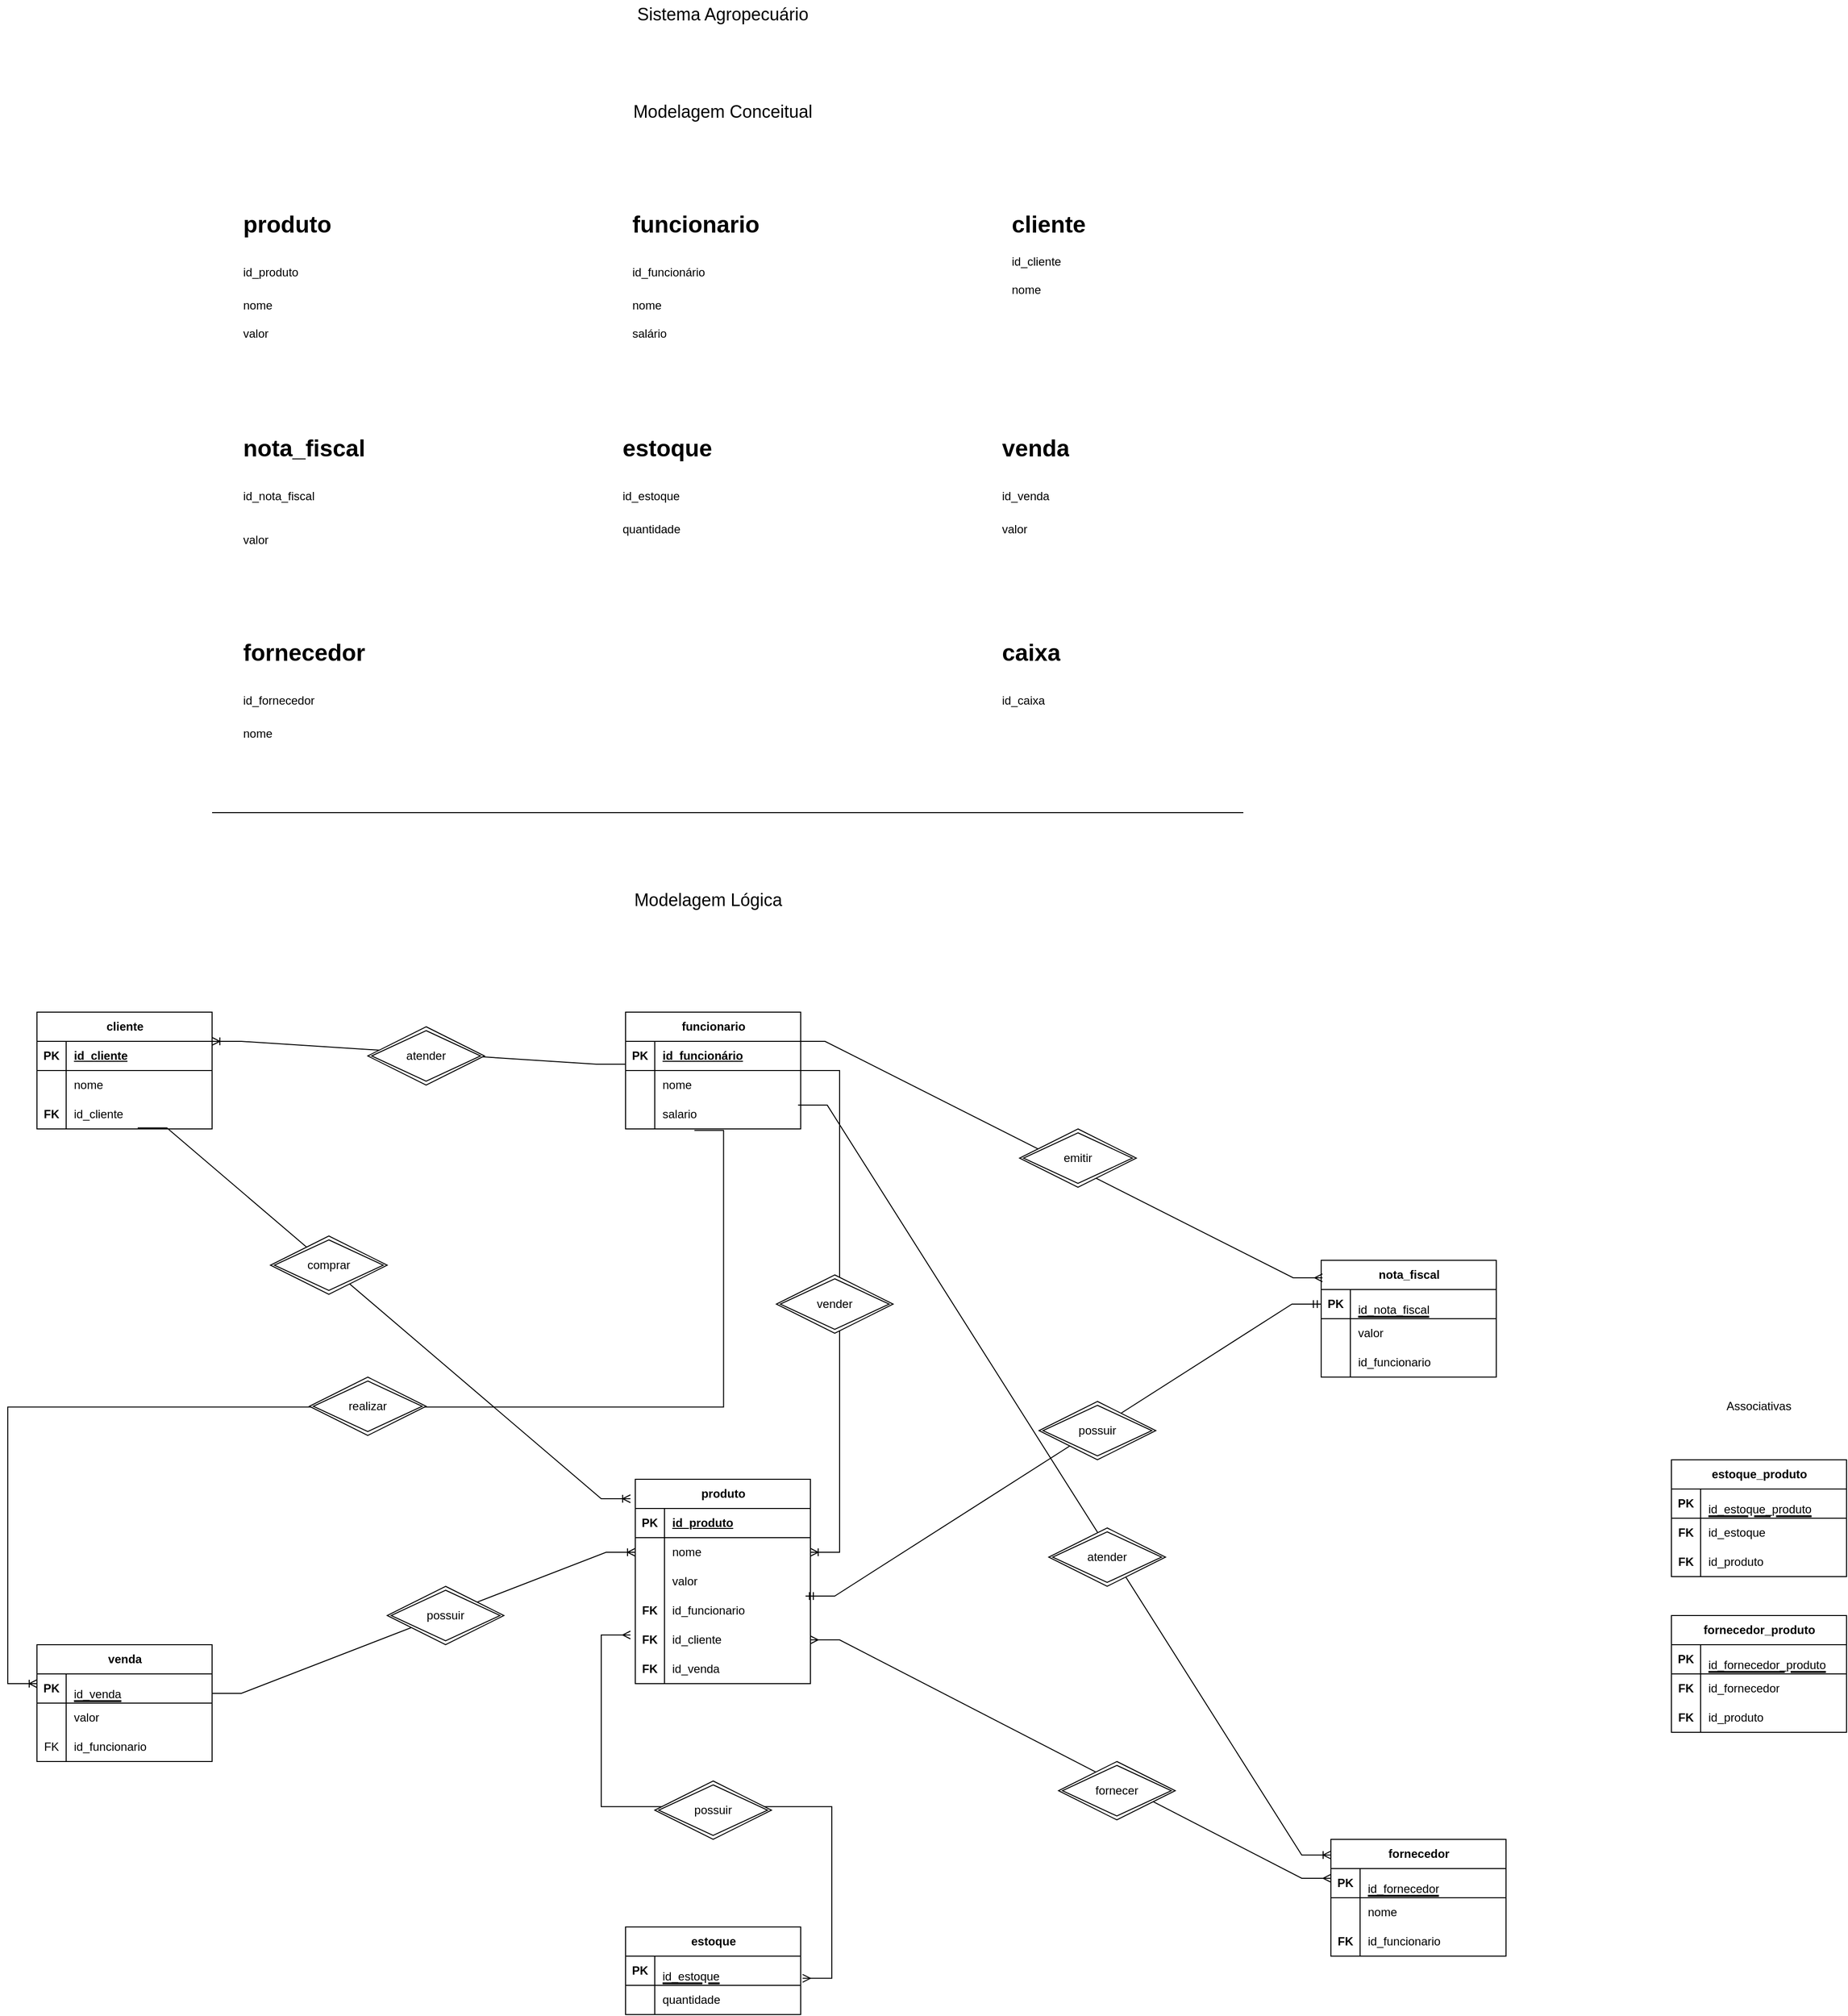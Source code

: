 <mxfile version="26.2.2">
  <diagram name="Page-1" id="e56a1550-8fbb-45ad-956c-1786394a9013">
    <mxGraphModel dx="5852" dy="3276" grid="1" gridSize="10" guides="1" tooltips="1" connect="1" arrows="1" fold="1" page="1" pageScale="1" pageWidth="1100" pageHeight="850" background="none" math="0" shadow="0">
      <root>
        <mxCell id="0" />
        <mxCell id="1" parent="0" />
        <mxCell id="ph6tNd-cZ7aC30pXvKWb-1" value="&lt;font style=&quot;font-size: 18px;&quot;&gt;Sistema Agropecuário&lt;/font&gt;" style="text;html=1;align=center;verticalAlign=middle;whiteSpace=wrap;rounded=0;" vertex="1" parent="1">
          <mxGeometry x="470" y="90" width="190" height="30" as="geometry" />
        </mxCell>
        <mxCell id="ph6tNd-cZ7aC30pXvKWb-2" value="&lt;font style=&quot;font-size: 18px;&quot;&gt;Modelagem Conceitual&lt;/font&gt;" style="text;html=1;align=center;verticalAlign=middle;whiteSpace=wrap;rounded=0;" vertex="1" parent="1">
          <mxGeometry x="470" y="190" width="190" height="30" as="geometry" />
        </mxCell>
        <mxCell id="ph6tNd-cZ7aC30pXvKWb-3" value="&lt;h1 style=&quot;margin-top: 0px;&quot;&gt;&lt;span style=&quot;background-color: transparent; color: light-dark(rgb(0, 0, 0), rgb(255, 255, 255));&quot;&gt;produto&lt;/span&gt;&lt;/h1&gt;&lt;h1 style=&quot;margin-top: 0px;&quot;&gt;&lt;span style=&quot;background-color: transparent; color: light-dark(rgb(0, 0, 0), rgb(255, 255, 255)); font-size: 12px; font-weight: normal;&quot;&gt;id_produto&amp;nbsp;&lt;/span&gt;&lt;/h1&gt;&lt;div&gt;&lt;span style=&quot;background-color: transparent; color: light-dark(rgb(0, 0, 0), rgb(255, 255, 255)); font-size: 12px; font-weight: normal;&quot;&gt;nome&lt;/span&gt;&lt;/div&gt;&lt;div&gt;&lt;br&gt;&lt;/div&gt;&lt;div&gt;valor&lt;/div&gt;&lt;div&gt;&lt;br&gt;&lt;/div&gt;" style="text;html=1;whiteSpace=wrap;overflow=hidden;rounded=0;" vertex="1" parent="1">
          <mxGeometry x="70" y="300" width="180" height="150" as="geometry" />
        </mxCell>
        <mxCell id="ph6tNd-cZ7aC30pXvKWb-4" value="&lt;h1 style=&quot;margin-top: 0px;&quot;&gt;cliente&lt;/h1&gt;&lt;div&gt;id_cliente&lt;/div&gt;&lt;div&gt;&lt;br&gt;&lt;/div&gt;&lt;div&gt;nome&lt;/div&gt;&lt;div&gt;&lt;br&gt;&lt;/div&gt;&lt;div&gt;&lt;br&gt;&lt;/div&gt;" style="text;html=1;whiteSpace=wrap;overflow=hidden;rounded=0;" vertex="1" parent="1">
          <mxGeometry x="860" y="300" width="180" height="105" as="geometry" />
        </mxCell>
        <mxCell id="ph6tNd-cZ7aC30pXvKWb-5" value="&lt;h1 style=&quot;margin-top: 0px;&quot;&gt;&lt;span style=&quot;background-color: transparent; color: light-dark(rgb(0, 0, 0), rgb(255, 255, 255));&quot;&gt;funcionario&lt;/span&gt;&lt;/h1&gt;&lt;h1 style=&quot;margin-top: 0px;&quot;&gt;&lt;span style=&quot;background-color: transparent; color: light-dark(rgb(0, 0, 0), rgb(255, 255, 255)); font-size: 12px; font-weight: normal;&quot;&gt;id_funcionário&amp;nbsp;&lt;/span&gt;&lt;/h1&gt;&lt;div&gt;&lt;span style=&quot;background-color: transparent; color: light-dark(rgb(0, 0, 0), rgb(255, 255, 255)); font-size: 12px; font-weight: normal;&quot;&gt;nome&lt;/span&gt;&lt;/div&gt;&lt;div&gt;&lt;br&gt;&lt;/div&gt;&lt;div&gt;salário&lt;/div&gt;&lt;div&gt;&lt;br&gt;&lt;/div&gt;" style="text;html=1;whiteSpace=wrap;overflow=hidden;rounded=0;" vertex="1" parent="1">
          <mxGeometry x="470" y="300" width="180" height="150" as="geometry" />
        </mxCell>
        <mxCell id="ph6tNd-cZ7aC30pXvKWb-6" value="&lt;h1 style=&quot;margin-top: 0px;&quot;&gt;&lt;span style=&quot;background-color: transparent; color: light-dark(rgb(0, 0, 0), rgb(255, 255, 255));&quot;&gt;nota_fiscal&lt;/span&gt;&lt;/h1&gt;&lt;h1 style=&quot;margin-top: 0px;&quot;&gt;&lt;span style=&quot;background-color: transparent; color: light-dark(rgb(0, 0, 0), rgb(255, 255, 255)); font-size: 12px; font-weight: normal;&quot;&gt;id_nota_fiscal&lt;/span&gt;&lt;/h1&gt;&lt;h1 style=&quot;margin-top: 0px;&quot;&gt;&lt;span style=&quot;background-color: transparent; color: light-dark(rgb(0, 0, 0), rgb(255, 255, 255)); font-size: 12px; font-weight: normal;&quot;&gt;valor&lt;/span&gt;&lt;/h1&gt;&lt;div&gt;&lt;br&gt;&lt;/div&gt;&lt;div&gt;valor&lt;/div&gt;&lt;div&gt;&lt;br&gt;&lt;/div&gt;" style="text;html=1;whiteSpace=wrap;overflow=hidden;rounded=0;" vertex="1" parent="1">
          <mxGeometry x="70" y="530" width="180" height="150" as="geometry" />
        </mxCell>
        <mxCell id="ph6tNd-cZ7aC30pXvKWb-7" value="&lt;h1 style=&quot;margin-top: 0px;&quot;&gt;&lt;span style=&quot;background-color: transparent; color: light-dark(rgb(0, 0, 0), rgb(255, 255, 255));&quot;&gt;estoque&lt;/span&gt;&lt;/h1&gt;&lt;h1 style=&quot;margin-top: 0px;&quot;&gt;&lt;span style=&quot;background-color: transparent; color: light-dark(rgb(0, 0, 0), rgb(255, 255, 255)); font-size: 12px; font-weight: normal;&quot;&gt;id_estoque&amp;nbsp;&lt;/span&gt;&lt;/h1&gt;&lt;div&gt;&lt;span style=&quot;background-color: transparent; color: light-dark(rgb(0, 0, 0), rgb(255, 255, 255)); font-size: 12px; font-weight: normal;&quot;&gt;quantidade&lt;/span&gt;&lt;/div&gt;&lt;div&gt;&lt;br&gt;&lt;/div&gt;" style="text;html=1;whiteSpace=wrap;overflow=hidden;rounded=0;" vertex="1" parent="1">
          <mxGeometry x="460" y="530" width="180" height="150" as="geometry" />
        </mxCell>
        <mxCell id="ph6tNd-cZ7aC30pXvKWb-8" value="&lt;h1 style=&quot;margin-top: 0px;&quot;&gt;&lt;span style=&quot;background-color: transparent; color: light-dark(rgb(0, 0, 0), rgb(255, 255, 255));&quot;&gt;venda&lt;/span&gt;&lt;/h1&gt;&lt;h1 style=&quot;margin-top: 0px;&quot;&gt;&lt;span style=&quot;background-color: transparent; color: light-dark(rgb(0, 0, 0), rgb(255, 255, 255)); font-size: 12px; font-weight: normal;&quot;&gt;id_venda&amp;nbsp;&lt;/span&gt;&lt;/h1&gt;&lt;div&gt;&lt;span style=&quot;background-color: transparent; color: light-dark(rgb(0, 0, 0), rgb(255, 255, 255)); font-size: 12px; font-weight: normal;&quot;&gt;valor&lt;/span&gt;&lt;/div&gt;&lt;div&gt;&lt;br&gt;&lt;/div&gt;" style="text;html=1;whiteSpace=wrap;overflow=hidden;rounded=0;" vertex="1" parent="1">
          <mxGeometry x="850" y="530" width="180" height="150" as="geometry" />
        </mxCell>
        <mxCell id="ph6tNd-cZ7aC30pXvKWb-9" value="&lt;h1 style=&quot;margin-top: 0px;&quot;&gt;&lt;span style=&quot;background-color: transparent; color: light-dark(rgb(0, 0, 0), rgb(255, 255, 255));&quot;&gt;fornecedor&lt;/span&gt;&lt;/h1&gt;&lt;h1 style=&quot;margin-top: 0px;&quot;&gt;&lt;span style=&quot;background-color: transparent; color: light-dark(rgb(0, 0, 0), rgb(255, 255, 255)); font-size: 12px; font-weight: normal;&quot;&gt;id_fornecedor&amp;nbsp;&lt;/span&gt;&lt;/h1&gt;&lt;div&gt;&lt;span style=&quot;background-color: transparent; color: light-dark(rgb(0, 0, 0), rgb(255, 255, 255)); font-size: 12px; font-weight: normal;&quot;&gt;nome&lt;/span&gt;&lt;/div&gt;&lt;div&gt;&lt;br&gt;&lt;/div&gt;" style="text;html=1;whiteSpace=wrap;overflow=hidden;rounded=0;" vertex="1" parent="1">
          <mxGeometry x="70" y="740" width="180" height="150" as="geometry" />
        </mxCell>
        <mxCell id="ph6tNd-cZ7aC30pXvKWb-10" value="&lt;h1 style=&quot;margin-top: 0px;&quot;&gt;&lt;span style=&quot;background-color: transparent; color: light-dark(rgb(0, 0, 0), rgb(255, 255, 255));&quot;&gt;caixa&lt;/span&gt;&lt;/h1&gt;&lt;h1 style=&quot;margin-top: 0px;&quot;&gt;&lt;span style=&quot;background-color: transparent; color: light-dark(rgb(0, 0, 0), rgb(255, 255, 255)); font-size: 12px; font-weight: normal;&quot;&gt;id_caixa&amp;nbsp;&lt;/span&gt;&lt;/h1&gt;&lt;div&gt;&lt;br&gt;&lt;/div&gt;" style="text;html=1;whiteSpace=wrap;overflow=hidden;rounded=0;" vertex="1" parent="1">
          <mxGeometry x="850" y="740" width="180" height="150" as="geometry" />
        </mxCell>
        <mxCell id="ph6tNd-cZ7aC30pXvKWb-11" value="&lt;font style=&quot;font-size: 18px;&quot;&gt;Modelagem Lógica&lt;/font&gt;" style="text;html=1;align=center;verticalAlign=middle;whiteSpace=wrap;rounded=0;" vertex="1" parent="1">
          <mxGeometry x="455" y="1000" width="190" height="30" as="geometry" />
        </mxCell>
        <mxCell id="ph6tNd-cZ7aC30pXvKWb-12" value="produto" style="shape=table;startSize=30;container=1;collapsible=1;childLayout=tableLayout;fixedRows=1;rowLines=0;fontStyle=1;align=center;resizeLast=1;html=1;" vertex="1" parent="1">
          <mxGeometry x="475" y="1610" width="180" height="210" as="geometry" />
        </mxCell>
        <mxCell id="ph6tNd-cZ7aC30pXvKWb-13" value="" style="shape=tableRow;horizontal=0;startSize=0;swimlaneHead=0;swimlaneBody=0;fillColor=none;collapsible=0;dropTarget=0;points=[[0,0.5],[1,0.5]];portConstraint=eastwest;top=0;left=0;right=0;bottom=1;" vertex="1" parent="ph6tNd-cZ7aC30pXvKWb-12">
          <mxGeometry y="30" width="180" height="30" as="geometry" />
        </mxCell>
        <mxCell id="ph6tNd-cZ7aC30pXvKWb-14" value="PK" style="shape=partialRectangle;connectable=0;fillColor=none;top=0;left=0;bottom=0;right=0;fontStyle=1;overflow=hidden;whiteSpace=wrap;html=1;" vertex="1" parent="ph6tNd-cZ7aC30pXvKWb-13">
          <mxGeometry width="30" height="30" as="geometry">
            <mxRectangle width="30" height="30" as="alternateBounds" />
          </mxGeometry>
        </mxCell>
        <mxCell id="ph6tNd-cZ7aC30pXvKWb-15" value="id_produto" style="shape=partialRectangle;connectable=0;fillColor=none;top=0;left=0;bottom=0;right=0;align=left;spacingLeft=6;fontStyle=5;overflow=hidden;whiteSpace=wrap;html=1;" vertex="1" parent="ph6tNd-cZ7aC30pXvKWb-13">
          <mxGeometry x="30" width="150" height="30" as="geometry">
            <mxRectangle width="150" height="30" as="alternateBounds" />
          </mxGeometry>
        </mxCell>
        <mxCell id="ph6tNd-cZ7aC30pXvKWb-16" value="" style="shape=tableRow;horizontal=0;startSize=0;swimlaneHead=0;swimlaneBody=0;fillColor=none;collapsible=0;dropTarget=0;points=[[0,0.5],[1,0.5]];portConstraint=eastwest;top=0;left=0;right=0;bottom=0;" vertex="1" parent="ph6tNd-cZ7aC30pXvKWb-12">
          <mxGeometry y="60" width="180" height="30" as="geometry" />
        </mxCell>
        <mxCell id="ph6tNd-cZ7aC30pXvKWb-17" value="" style="shape=partialRectangle;connectable=0;fillColor=none;top=0;left=0;bottom=0;right=0;editable=1;overflow=hidden;whiteSpace=wrap;html=1;" vertex="1" parent="ph6tNd-cZ7aC30pXvKWb-16">
          <mxGeometry width="30" height="30" as="geometry">
            <mxRectangle width="30" height="30" as="alternateBounds" />
          </mxGeometry>
        </mxCell>
        <mxCell id="ph6tNd-cZ7aC30pXvKWb-18" value="nome" style="shape=partialRectangle;connectable=0;fillColor=none;top=0;left=0;bottom=0;right=0;align=left;spacingLeft=6;overflow=hidden;whiteSpace=wrap;html=1;" vertex="1" parent="ph6tNd-cZ7aC30pXvKWb-16">
          <mxGeometry x="30" width="150" height="30" as="geometry">
            <mxRectangle width="150" height="30" as="alternateBounds" />
          </mxGeometry>
        </mxCell>
        <mxCell id="ph6tNd-cZ7aC30pXvKWb-19" value="" style="shape=tableRow;horizontal=0;startSize=0;swimlaneHead=0;swimlaneBody=0;fillColor=none;collapsible=0;dropTarget=0;points=[[0,0.5],[1,0.5]];portConstraint=eastwest;top=0;left=0;right=0;bottom=0;" vertex="1" parent="ph6tNd-cZ7aC30pXvKWb-12">
          <mxGeometry y="90" width="180" height="30" as="geometry" />
        </mxCell>
        <mxCell id="ph6tNd-cZ7aC30pXvKWb-20" value="" style="shape=partialRectangle;connectable=0;fillColor=none;top=0;left=0;bottom=0;right=0;editable=1;overflow=hidden;whiteSpace=wrap;html=1;" vertex="1" parent="ph6tNd-cZ7aC30pXvKWb-19">
          <mxGeometry width="30" height="30" as="geometry">
            <mxRectangle width="30" height="30" as="alternateBounds" />
          </mxGeometry>
        </mxCell>
        <mxCell id="ph6tNd-cZ7aC30pXvKWb-21" value="valor" style="shape=partialRectangle;connectable=0;fillColor=none;top=0;left=0;bottom=0;right=0;align=left;spacingLeft=6;overflow=hidden;whiteSpace=wrap;html=1;" vertex="1" parent="ph6tNd-cZ7aC30pXvKWb-19">
          <mxGeometry x="30" width="150" height="30" as="geometry">
            <mxRectangle width="150" height="30" as="alternateBounds" />
          </mxGeometry>
        </mxCell>
        <mxCell id="ph6tNd-cZ7aC30pXvKWb-47" value="" style="shape=tableRow;horizontal=0;startSize=0;swimlaneHead=0;swimlaneBody=0;fillColor=none;collapsible=0;dropTarget=0;points=[[0,0.5],[1,0.5]];portConstraint=eastwest;top=0;left=0;right=0;bottom=0;" vertex="1" parent="ph6tNd-cZ7aC30pXvKWb-12">
          <mxGeometry y="120" width="180" height="30" as="geometry" />
        </mxCell>
        <mxCell id="ph6tNd-cZ7aC30pXvKWb-48" value="&lt;span style=&quot;font-weight: 700;&quot;&gt;FK&lt;/span&gt;" style="shape=partialRectangle;connectable=0;fillColor=none;top=0;left=0;bottom=0;right=0;editable=1;overflow=hidden;whiteSpace=wrap;html=1;" vertex="1" parent="ph6tNd-cZ7aC30pXvKWb-47">
          <mxGeometry width="30" height="30" as="geometry">
            <mxRectangle width="30" height="30" as="alternateBounds" />
          </mxGeometry>
        </mxCell>
        <mxCell id="ph6tNd-cZ7aC30pXvKWb-49" value="id_funcionario" style="shape=partialRectangle;connectable=0;fillColor=none;top=0;left=0;bottom=0;right=0;align=left;spacingLeft=6;overflow=hidden;whiteSpace=wrap;html=1;" vertex="1" parent="ph6tNd-cZ7aC30pXvKWb-47">
          <mxGeometry x="30" width="150" height="30" as="geometry">
            <mxRectangle width="150" height="30" as="alternateBounds" />
          </mxGeometry>
        </mxCell>
        <mxCell id="ph6tNd-cZ7aC30pXvKWb-80" value="" style="shape=tableRow;horizontal=0;startSize=0;swimlaneHead=0;swimlaneBody=0;fillColor=none;collapsible=0;dropTarget=0;points=[[0,0.5],[1,0.5]];portConstraint=eastwest;top=0;left=0;right=0;bottom=0;" vertex="1" parent="ph6tNd-cZ7aC30pXvKWb-12">
          <mxGeometry y="150" width="180" height="30" as="geometry" />
        </mxCell>
        <mxCell id="ph6tNd-cZ7aC30pXvKWb-81" value="&lt;span style=&quot;font-weight: 700;&quot;&gt;FK&lt;/span&gt;" style="shape=partialRectangle;connectable=0;fillColor=none;top=0;left=0;bottom=0;right=0;editable=1;overflow=hidden;whiteSpace=wrap;html=1;" vertex="1" parent="ph6tNd-cZ7aC30pXvKWb-80">
          <mxGeometry width="30" height="30" as="geometry">
            <mxRectangle width="30" height="30" as="alternateBounds" />
          </mxGeometry>
        </mxCell>
        <mxCell id="ph6tNd-cZ7aC30pXvKWb-82" value="id_cliente" style="shape=partialRectangle;connectable=0;fillColor=none;top=0;left=0;bottom=0;right=0;align=left;spacingLeft=6;overflow=hidden;whiteSpace=wrap;html=1;" vertex="1" parent="ph6tNd-cZ7aC30pXvKWb-80">
          <mxGeometry x="30" width="150" height="30" as="geometry">
            <mxRectangle width="150" height="30" as="alternateBounds" />
          </mxGeometry>
        </mxCell>
        <mxCell id="ph6tNd-cZ7aC30pXvKWb-152" value="" style="shape=tableRow;horizontal=0;startSize=0;swimlaneHead=0;swimlaneBody=0;fillColor=none;collapsible=0;dropTarget=0;points=[[0,0.5],[1,0.5]];portConstraint=eastwest;top=0;left=0;right=0;bottom=0;" vertex="1" parent="ph6tNd-cZ7aC30pXvKWb-12">
          <mxGeometry y="180" width="180" height="30" as="geometry" />
        </mxCell>
        <mxCell id="ph6tNd-cZ7aC30pXvKWb-153" value="&lt;span style=&quot;font-weight: 700;&quot;&gt;FK&lt;/span&gt;" style="shape=partialRectangle;connectable=0;fillColor=none;top=0;left=0;bottom=0;right=0;editable=1;overflow=hidden;whiteSpace=wrap;html=1;" vertex="1" parent="ph6tNd-cZ7aC30pXvKWb-152">
          <mxGeometry width="30" height="30" as="geometry">
            <mxRectangle width="30" height="30" as="alternateBounds" />
          </mxGeometry>
        </mxCell>
        <mxCell id="ph6tNd-cZ7aC30pXvKWb-154" value="id_venda" style="shape=partialRectangle;connectable=0;fillColor=none;top=0;left=0;bottom=0;right=0;align=left;spacingLeft=6;overflow=hidden;whiteSpace=wrap;html=1;" vertex="1" parent="ph6tNd-cZ7aC30pXvKWb-152">
          <mxGeometry x="30" width="150" height="30" as="geometry">
            <mxRectangle width="150" height="30" as="alternateBounds" />
          </mxGeometry>
        </mxCell>
        <mxCell id="ph6tNd-cZ7aC30pXvKWb-25" value="funcionario" style="shape=table;startSize=30;container=1;collapsible=1;childLayout=tableLayout;fixedRows=1;rowLines=0;fontStyle=1;align=center;resizeLast=1;html=1;" vertex="1" parent="1">
          <mxGeometry x="465" y="1130" width="180" height="120" as="geometry" />
        </mxCell>
        <mxCell id="ph6tNd-cZ7aC30pXvKWb-26" value="" style="shape=tableRow;horizontal=0;startSize=0;swimlaneHead=0;swimlaneBody=0;fillColor=none;collapsible=0;dropTarget=0;points=[[0,0.5],[1,0.5]];portConstraint=eastwest;top=0;left=0;right=0;bottom=1;" vertex="1" parent="ph6tNd-cZ7aC30pXvKWb-25">
          <mxGeometry y="30" width="180" height="30" as="geometry" />
        </mxCell>
        <mxCell id="ph6tNd-cZ7aC30pXvKWb-27" value="PK" style="shape=partialRectangle;connectable=0;fillColor=none;top=0;left=0;bottom=0;right=0;fontStyle=1;overflow=hidden;whiteSpace=wrap;html=1;" vertex="1" parent="ph6tNd-cZ7aC30pXvKWb-26">
          <mxGeometry width="30" height="30" as="geometry">
            <mxRectangle width="30" height="30" as="alternateBounds" />
          </mxGeometry>
        </mxCell>
        <mxCell id="ph6tNd-cZ7aC30pXvKWb-28" value="id_funcionário" style="shape=partialRectangle;connectable=0;fillColor=none;top=0;left=0;bottom=0;right=0;align=left;spacingLeft=6;fontStyle=5;overflow=hidden;whiteSpace=wrap;html=1;" vertex="1" parent="ph6tNd-cZ7aC30pXvKWb-26">
          <mxGeometry x="30" width="150" height="30" as="geometry">
            <mxRectangle width="150" height="30" as="alternateBounds" />
          </mxGeometry>
        </mxCell>
        <mxCell id="ph6tNd-cZ7aC30pXvKWb-29" value="" style="shape=tableRow;horizontal=0;startSize=0;swimlaneHead=0;swimlaneBody=0;fillColor=none;collapsible=0;dropTarget=0;points=[[0,0.5],[1,0.5]];portConstraint=eastwest;top=0;left=0;right=0;bottom=0;" vertex="1" parent="ph6tNd-cZ7aC30pXvKWb-25">
          <mxGeometry y="60" width="180" height="30" as="geometry" />
        </mxCell>
        <mxCell id="ph6tNd-cZ7aC30pXvKWb-30" value="" style="shape=partialRectangle;connectable=0;fillColor=none;top=0;left=0;bottom=0;right=0;editable=1;overflow=hidden;whiteSpace=wrap;html=1;" vertex="1" parent="ph6tNd-cZ7aC30pXvKWb-29">
          <mxGeometry width="30" height="30" as="geometry">
            <mxRectangle width="30" height="30" as="alternateBounds" />
          </mxGeometry>
        </mxCell>
        <mxCell id="ph6tNd-cZ7aC30pXvKWb-31" value="nome" style="shape=partialRectangle;connectable=0;fillColor=none;top=0;left=0;bottom=0;right=0;align=left;spacingLeft=6;overflow=hidden;whiteSpace=wrap;html=1;" vertex="1" parent="ph6tNd-cZ7aC30pXvKWb-29">
          <mxGeometry x="30" width="150" height="30" as="geometry">
            <mxRectangle width="150" height="30" as="alternateBounds" />
          </mxGeometry>
        </mxCell>
        <mxCell id="ph6tNd-cZ7aC30pXvKWb-32" value="" style="shape=tableRow;horizontal=0;startSize=0;swimlaneHead=0;swimlaneBody=0;fillColor=none;collapsible=0;dropTarget=0;points=[[0,0.5],[1,0.5]];portConstraint=eastwest;top=0;left=0;right=0;bottom=0;" vertex="1" parent="ph6tNd-cZ7aC30pXvKWb-25">
          <mxGeometry y="90" width="180" height="30" as="geometry" />
        </mxCell>
        <mxCell id="ph6tNd-cZ7aC30pXvKWb-33" value="" style="shape=partialRectangle;connectable=0;fillColor=none;top=0;left=0;bottom=0;right=0;editable=1;overflow=hidden;whiteSpace=wrap;html=1;" vertex="1" parent="ph6tNd-cZ7aC30pXvKWb-32">
          <mxGeometry width="30" height="30" as="geometry">
            <mxRectangle width="30" height="30" as="alternateBounds" />
          </mxGeometry>
        </mxCell>
        <mxCell id="ph6tNd-cZ7aC30pXvKWb-34" value="salario" style="shape=partialRectangle;connectable=0;fillColor=none;top=0;left=0;bottom=0;right=0;align=left;spacingLeft=6;overflow=hidden;whiteSpace=wrap;html=1;" vertex="1" parent="ph6tNd-cZ7aC30pXvKWb-32">
          <mxGeometry x="30" width="150" height="30" as="geometry">
            <mxRectangle width="150" height="30" as="alternateBounds" />
          </mxGeometry>
        </mxCell>
        <mxCell id="ph6tNd-cZ7aC30pXvKWb-35" value="" style="line;strokeWidth=1;rotatable=0;dashed=0;labelPosition=right;align=left;verticalAlign=middle;spacingTop=0;spacingLeft=6;points=[];portConstraint=eastwest;" vertex="1" parent="1">
          <mxGeometry x="40" y="920" width="1060" height="10" as="geometry" />
        </mxCell>
        <mxCell id="ph6tNd-cZ7aC30pXvKWb-41" value="" style="edgeStyle=entityRelationEdgeStyle;fontSize=12;html=1;endArrow=ERoneToMany;rounded=0;" edge="1" parent="1" target="ph6tNd-cZ7aC30pXvKWb-16">
          <mxGeometry width="100" height="100" relative="1" as="geometry">
            <mxPoint x="640" y="1190" as="sourcePoint" />
            <mxPoint x="740" y="1090" as="targetPoint" />
          </mxGeometry>
        </mxCell>
        <mxCell id="ph6tNd-cZ7aC30pXvKWb-50" value="vender" style="shape=rhombus;double=1;perimeter=rhombusPerimeter;whiteSpace=wrap;html=1;align=center;" vertex="1" parent="1">
          <mxGeometry x="620" y="1400" width="120" height="60" as="geometry" />
        </mxCell>
        <mxCell id="ph6tNd-cZ7aC30pXvKWb-52" value="cliente" style="shape=table;startSize=30;container=1;collapsible=1;childLayout=tableLayout;fixedRows=1;rowLines=0;fontStyle=1;align=center;resizeLast=1;html=1;" vertex="1" parent="1">
          <mxGeometry x="-140" y="1130" width="180" height="120" as="geometry" />
        </mxCell>
        <mxCell id="ph6tNd-cZ7aC30pXvKWb-53" value="" style="shape=tableRow;horizontal=0;startSize=0;swimlaneHead=0;swimlaneBody=0;fillColor=none;collapsible=0;dropTarget=0;points=[[0,0.5],[1,0.5]];portConstraint=eastwest;top=0;left=0;right=0;bottom=1;" vertex="1" parent="ph6tNd-cZ7aC30pXvKWb-52">
          <mxGeometry y="30" width="180" height="30" as="geometry" />
        </mxCell>
        <mxCell id="ph6tNd-cZ7aC30pXvKWb-54" value="PK" style="shape=partialRectangle;connectable=0;fillColor=none;top=0;left=0;bottom=0;right=0;fontStyle=1;overflow=hidden;whiteSpace=wrap;html=1;" vertex="1" parent="ph6tNd-cZ7aC30pXvKWb-53">
          <mxGeometry width="30" height="30" as="geometry">
            <mxRectangle width="30" height="30" as="alternateBounds" />
          </mxGeometry>
        </mxCell>
        <mxCell id="ph6tNd-cZ7aC30pXvKWb-55" value="id_cliente" style="shape=partialRectangle;connectable=0;fillColor=none;top=0;left=0;bottom=0;right=0;align=left;spacingLeft=6;fontStyle=5;overflow=hidden;whiteSpace=wrap;html=1;" vertex="1" parent="ph6tNd-cZ7aC30pXvKWb-53">
          <mxGeometry x="30" width="150" height="30" as="geometry">
            <mxRectangle width="150" height="30" as="alternateBounds" />
          </mxGeometry>
        </mxCell>
        <mxCell id="ph6tNd-cZ7aC30pXvKWb-56" value="" style="shape=tableRow;horizontal=0;startSize=0;swimlaneHead=0;swimlaneBody=0;fillColor=none;collapsible=0;dropTarget=0;points=[[0,0.5],[1,0.5]];portConstraint=eastwest;top=0;left=0;right=0;bottom=0;" vertex="1" parent="ph6tNd-cZ7aC30pXvKWb-52">
          <mxGeometry y="60" width="180" height="30" as="geometry" />
        </mxCell>
        <mxCell id="ph6tNd-cZ7aC30pXvKWb-57" value="" style="shape=partialRectangle;connectable=0;fillColor=none;top=0;left=0;bottom=0;right=0;editable=1;overflow=hidden;whiteSpace=wrap;html=1;" vertex="1" parent="ph6tNd-cZ7aC30pXvKWb-56">
          <mxGeometry width="30" height="30" as="geometry">
            <mxRectangle width="30" height="30" as="alternateBounds" />
          </mxGeometry>
        </mxCell>
        <mxCell id="ph6tNd-cZ7aC30pXvKWb-58" value="nome" style="shape=partialRectangle;connectable=0;fillColor=none;top=0;left=0;bottom=0;right=0;align=left;spacingLeft=6;overflow=hidden;whiteSpace=wrap;html=1;" vertex="1" parent="ph6tNd-cZ7aC30pXvKWb-56">
          <mxGeometry x="30" width="150" height="30" as="geometry">
            <mxRectangle width="150" height="30" as="alternateBounds" />
          </mxGeometry>
        </mxCell>
        <mxCell id="ph6tNd-cZ7aC30pXvKWb-205" value="" style="shape=tableRow;horizontal=0;startSize=0;swimlaneHead=0;swimlaneBody=0;fillColor=none;collapsible=0;dropTarget=0;points=[[0,0.5],[1,0.5]];portConstraint=eastwest;top=0;left=0;right=0;bottom=0;" vertex="1" parent="ph6tNd-cZ7aC30pXvKWb-52">
          <mxGeometry y="90" width="180" height="30" as="geometry" />
        </mxCell>
        <mxCell id="ph6tNd-cZ7aC30pXvKWb-206" value="&lt;b&gt;FK&lt;/b&gt;" style="shape=partialRectangle;connectable=0;fillColor=none;top=0;left=0;bottom=0;right=0;editable=1;overflow=hidden;whiteSpace=wrap;html=1;" vertex="1" parent="ph6tNd-cZ7aC30pXvKWb-205">
          <mxGeometry width="30" height="30" as="geometry">
            <mxRectangle width="30" height="30" as="alternateBounds" />
          </mxGeometry>
        </mxCell>
        <mxCell id="ph6tNd-cZ7aC30pXvKWb-207" value="id_cliente" style="shape=partialRectangle;connectable=0;fillColor=none;top=0;left=0;bottom=0;right=0;align=left;spacingLeft=6;overflow=hidden;whiteSpace=wrap;html=1;" vertex="1" parent="ph6tNd-cZ7aC30pXvKWb-205">
          <mxGeometry x="30" width="150" height="30" as="geometry">
            <mxRectangle width="150" height="30" as="alternateBounds" />
          </mxGeometry>
        </mxCell>
        <mxCell id="ph6tNd-cZ7aC30pXvKWb-62" value="" style="edgeStyle=entityRelationEdgeStyle;fontSize=12;html=1;endArrow=ERoneToMany;rounded=0;exitX=0.575;exitY=0.962;exitDx=0;exitDy=0;exitPerimeter=0;" edge="1" parent="1" source="ph6tNd-cZ7aC30pXvKWb-205">
          <mxGeometry width="100" height="100" relative="1" as="geometry">
            <mxPoint x="140" y="1425" as="sourcePoint" />
            <mxPoint x="470" y="1630" as="targetPoint" />
          </mxGeometry>
        </mxCell>
        <mxCell id="ph6tNd-cZ7aC30pXvKWb-63" value="comprar" style="shape=rhombus;double=1;perimeter=rhombusPerimeter;whiteSpace=wrap;html=1;align=center;rotation=0;" vertex="1" parent="1">
          <mxGeometry x="100" y="1360" width="120" height="60" as="geometry" />
        </mxCell>
        <mxCell id="ph6tNd-cZ7aC30pXvKWb-87" value="nota_fiscal" style="shape=table;startSize=30;container=1;collapsible=1;childLayout=tableLayout;fixedRows=1;rowLines=0;fontStyle=1;align=center;resizeLast=1;html=1;" vertex="1" parent="1">
          <mxGeometry x="1180" y="1385" width="180" height="120" as="geometry" />
        </mxCell>
        <mxCell id="ph6tNd-cZ7aC30pXvKWb-88" value="" style="shape=tableRow;horizontal=0;startSize=0;swimlaneHead=0;swimlaneBody=0;fillColor=none;collapsible=0;dropTarget=0;points=[[0,0.5],[1,0.5]];portConstraint=eastwest;top=0;left=0;right=0;bottom=1;" vertex="1" parent="ph6tNd-cZ7aC30pXvKWb-87">
          <mxGeometry y="30" width="180" height="30" as="geometry" />
        </mxCell>
        <mxCell id="ph6tNd-cZ7aC30pXvKWb-89" value="PK" style="shape=partialRectangle;connectable=0;fillColor=none;top=0;left=0;bottom=0;right=0;fontStyle=1;overflow=hidden;whiteSpace=wrap;html=1;" vertex="1" parent="ph6tNd-cZ7aC30pXvKWb-88">
          <mxGeometry width="30" height="30" as="geometry">
            <mxRectangle width="30" height="30" as="alternateBounds" />
          </mxGeometry>
        </mxCell>
        <mxCell id="ph6tNd-cZ7aC30pXvKWb-90" value="&lt;h1 style=&quot;margin-top: 0px;&quot;&gt;&lt;span style=&quot;background-color: transparent; color: light-dark(rgb(0, 0, 0), rgb(255, 255, 255)); font-size: 12px; font-weight: normal;&quot;&gt;id_nota_fiscal&lt;/span&gt;&lt;/h1&gt;" style="shape=partialRectangle;connectable=0;fillColor=none;top=0;left=0;bottom=0;right=0;align=left;spacingLeft=6;fontStyle=5;overflow=hidden;whiteSpace=wrap;html=1;" vertex="1" parent="ph6tNd-cZ7aC30pXvKWb-88">
          <mxGeometry x="30" width="150" height="30" as="geometry">
            <mxRectangle width="150" height="30" as="alternateBounds" />
          </mxGeometry>
        </mxCell>
        <mxCell id="ph6tNd-cZ7aC30pXvKWb-91" value="" style="shape=tableRow;horizontal=0;startSize=0;swimlaneHead=0;swimlaneBody=0;fillColor=none;collapsible=0;dropTarget=0;points=[[0,0.5],[1,0.5]];portConstraint=eastwest;top=0;left=0;right=0;bottom=0;" vertex="1" parent="ph6tNd-cZ7aC30pXvKWb-87">
          <mxGeometry y="60" width="180" height="30" as="geometry" />
        </mxCell>
        <mxCell id="ph6tNd-cZ7aC30pXvKWb-92" value="" style="shape=partialRectangle;connectable=0;fillColor=none;top=0;left=0;bottom=0;right=0;editable=1;overflow=hidden;whiteSpace=wrap;html=1;" vertex="1" parent="ph6tNd-cZ7aC30pXvKWb-91">
          <mxGeometry width="30" height="30" as="geometry">
            <mxRectangle width="30" height="30" as="alternateBounds" />
          </mxGeometry>
        </mxCell>
        <mxCell id="ph6tNd-cZ7aC30pXvKWb-93" value="valor" style="shape=partialRectangle;connectable=0;fillColor=none;top=0;left=0;bottom=0;right=0;align=left;spacingLeft=6;overflow=hidden;whiteSpace=wrap;html=1;" vertex="1" parent="ph6tNd-cZ7aC30pXvKWb-91">
          <mxGeometry x="30" width="150" height="30" as="geometry">
            <mxRectangle width="150" height="30" as="alternateBounds" />
          </mxGeometry>
        </mxCell>
        <mxCell id="ph6tNd-cZ7aC30pXvKWb-125" value="" style="shape=tableRow;horizontal=0;startSize=0;swimlaneHead=0;swimlaneBody=0;fillColor=none;collapsible=0;dropTarget=0;points=[[0,0.5],[1,0.5]];portConstraint=eastwest;top=0;left=0;right=0;bottom=0;" vertex="1" parent="ph6tNd-cZ7aC30pXvKWb-87">
          <mxGeometry y="90" width="180" height="30" as="geometry" />
        </mxCell>
        <mxCell id="ph6tNd-cZ7aC30pXvKWb-126" value="" style="shape=partialRectangle;connectable=0;fillColor=none;top=0;left=0;bottom=0;right=0;editable=1;overflow=hidden;whiteSpace=wrap;html=1;" vertex="1" parent="ph6tNd-cZ7aC30pXvKWb-125">
          <mxGeometry width="30" height="30" as="geometry">
            <mxRectangle width="30" height="30" as="alternateBounds" />
          </mxGeometry>
        </mxCell>
        <mxCell id="ph6tNd-cZ7aC30pXvKWb-127" value="id_funcionario" style="shape=partialRectangle;connectable=0;fillColor=none;top=0;left=0;bottom=0;right=0;align=left;spacingLeft=6;overflow=hidden;whiteSpace=wrap;html=1;" vertex="1" parent="ph6tNd-cZ7aC30pXvKWb-125">
          <mxGeometry x="30" width="150" height="30" as="geometry">
            <mxRectangle width="150" height="30" as="alternateBounds" />
          </mxGeometry>
        </mxCell>
        <mxCell id="ph6tNd-cZ7aC30pXvKWb-98" value="" style="edgeStyle=entityRelationEdgeStyle;fontSize=12;html=1;endArrow=ERmandOne;startArrow=ERmandOne;rounded=0;entryX=0;entryY=0.5;entryDx=0;entryDy=0;" edge="1" parent="1" target="ph6tNd-cZ7aC30pXvKWb-88">
          <mxGeometry width="100" height="100" relative="1" as="geometry">
            <mxPoint x="650" y="1730" as="sourcePoint" />
            <mxPoint x="750" y="1630" as="targetPoint" />
          </mxGeometry>
        </mxCell>
        <mxCell id="ph6tNd-cZ7aC30pXvKWb-99" value="possuir" style="shape=rhombus;double=1;perimeter=rhombusPerimeter;whiteSpace=wrap;html=1;align=center;" vertex="1" parent="1">
          <mxGeometry x="890" y="1530" width="120" height="60" as="geometry" />
        </mxCell>
        <mxCell id="ph6tNd-cZ7aC30pXvKWb-100" value="" style="edgeStyle=entityRelationEdgeStyle;fontSize=12;html=1;endArrow=ERmany;rounded=0;entryX=0.007;entryY=0.15;entryDx=0;entryDy=0;entryPerimeter=0;" edge="1" parent="1" target="ph6tNd-cZ7aC30pXvKWb-87">
          <mxGeometry width="100" height="100" relative="1" as="geometry">
            <mxPoint x="640" y="1160" as="sourcePoint" />
            <mxPoint x="1300" y="1170" as="targetPoint" />
          </mxGeometry>
        </mxCell>
        <mxCell id="ph6tNd-cZ7aC30pXvKWb-109" value="emitir" style="shape=rhombus;double=1;perimeter=rhombusPerimeter;whiteSpace=wrap;html=1;align=center;" vertex="1" parent="1">
          <mxGeometry x="870" y="1250" width="120" height="60" as="geometry" />
        </mxCell>
        <mxCell id="ph6tNd-cZ7aC30pXvKWb-111" value="estoque" style="shape=table;startSize=30;container=1;collapsible=1;childLayout=tableLayout;fixedRows=1;rowLines=0;fontStyle=1;align=center;resizeLast=1;html=1;" vertex="1" parent="1">
          <mxGeometry x="465" y="2070" width="180" height="90" as="geometry" />
        </mxCell>
        <mxCell id="ph6tNd-cZ7aC30pXvKWb-112" value="" style="shape=tableRow;horizontal=0;startSize=0;swimlaneHead=0;swimlaneBody=0;fillColor=none;collapsible=0;dropTarget=0;points=[[0,0.5],[1,0.5]];portConstraint=eastwest;top=0;left=0;right=0;bottom=1;" vertex="1" parent="ph6tNd-cZ7aC30pXvKWb-111">
          <mxGeometry y="30" width="180" height="30" as="geometry" />
        </mxCell>
        <mxCell id="ph6tNd-cZ7aC30pXvKWb-113" value="PK" style="shape=partialRectangle;connectable=0;fillColor=none;top=0;left=0;bottom=0;right=0;fontStyle=1;overflow=hidden;whiteSpace=wrap;html=1;" vertex="1" parent="ph6tNd-cZ7aC30pXvKWb-112">
          <mxGeometry width="30" height="30" as="geometry">
            <mxRectangle width="30" height="30" as="alternateBounds" />
          </mxGeometry>
        </mxCell>
        <mxCell id="ph6tNd-cZ7aC30pXvKWb-114" value="&lt;h1 style=&quot;margin-top: 0px;&quot;&gt;&lt;span style=&quot;background-color: transparent; color: light-dark(rgb(0, 0, 0), rgb(255, 255, 255)); font-size: 12px; font-weight: normal;&quot;&gt;id_estoque&lt;/span&gt;&lt;/h1&gt;" style="shape=partialRectangle;connectable=0;fillColor=none;top=0;left=0;bottom=0;right=0;align=left;spacingLeft=6;fontStyle=5;overflow=hidden;whiteSpace=wrap;html=1;" vertex="1" parent="ph6tNd-cZ7aC30pXvKWb-112">
          <mxGeometry x="30" width="150" height="30" as="geometry">
            <mxRectangle width="150" height="30" as="alternateBounds" />
          </mxGeometry>
        </mxCell>
        <mxCell id="ph6tNd-cZ7aC30pXvKWb-115" value="" style="shape=tableRow;horizontal=0;startSize=0;swimlaneHead=0;swimlaneBody=0;fillColor=none;collapsible=0;dropTarget=0;points=[[0,0.5],[1,0.5]];portConstraint=eastwest;top=0;left=0;right=0;bottom=0;" vertex="1" parent="ph6tNd-cZ7aC30pXvKWb-111">
          <mxGeometry y="60" width="180" height="30" as="geometry" />
        </mxCell>
        <mxCell id="ph6tNd-cZ7aC30pXvKWb-116" value="" style="shape=partialRectangle;connectable=0;fillColor=none;top=0;left=0;bottom=0;right=0;editable=1;overflow=hidden;whiteSpace=wrap;html=1;" vertex="1" parent="ph6tNd-cZ7aC30pXvKWb-115">
          <mxGeometry width="30" height="30" as="geometry">
            <mxRectangle width="30" height="30" as="alternateBounds" />
          </mxGeometry>
        </mxCell>
        <mxCell id="ph6tNd-cZ7aC30pXvKWb-117" value="quantidade" style="shape=partialRectangle;connectable=0;fillColor=none;top=0;left=0;bottom=0;right=0;align=left;spacingLeft=6;overflow=hidden;whiteSpace=wrap;html=1;" vertex="1" parent="ph6tNd-cZ7aC30pXvKWb-115">
          <mxGeometry x="30" width="150" height="30" as="geometry">
            <mxRectangle width="150" height="30" as="alternateBounds" />
          </mxGeometry>
        </mxCell>
        <mxCell id="ph6tNd-cZ7aC30pXvKWb-128" value="" style="edgeStyle=entityRelationEdgeStyle;fontSize=12;html=1;endArrow=ERmany;startArrow=ERmany;rounded=0;exitX=1.011;exitY=0.759;exitDx=0;exitDy=0;exitPerimeter=0;" edge="1" parent="1" source="ph6tNd-cZ7aC30pXvKWb-112">
          <mxGeometry width="100" height="100" relative="1" as="geometry">
            <mxPoint x="375" y="1830" as="sourcePoint" />
            <mxPoint x="470" y="1770" as="targetPoint" />
          </mxGeometry>
        </mxCell>
        <mxCell id="ph6tNd-cZ7aC30pXvKWb-131" value="possuir" style="shape=rhombus;double=1;perimeter=rhombusPerimeter;whiteSpace=wrap;html=1;align=center;" vertex="1" parent="1">
          <mxGeometry x="495" y="1920" width="120" height="60" as="geometry" />
        </mxCell>
        <mxCell id="ph6tNd-cZ7aC30pXvKWb-143" value="venda" style="shape=table;startSize=30;container=1;collapsible=1;childLayout=tableLayout;fixedRows=1;rowLines=0;fontStyle=1;align=center;resizeLast=1;html=1;" vertex="1" parent="1">
          <mxGeometry x="-140" y="1780" width="180" height="120" as="geometry" />
        </mxCell>
        <mxCell id="ph6tNd-cZ7aC30pXvKWb-144" value="" style="shape=tableRow;horizontal=0;startSize=0;swimlaneHead=0;swimlaneBody=0;fillColor=none;collapsible=0;dropTarget=0;points=[[0,0.5],[1,0.5]];portConstraint=eastwest;top=0;left=0;right=0;bottom=1;" vertex="1" parent="ph6tNd-cZ7aC30pXvKWb-143">
          <mxGeometry y="30" width="180" height="30" as="geometry" />
        </mxCell>
        <mxCell id="ph6tNd-cZ7aC30pXvKWb-145" value="PK" style="shape=partialRectangle;connectable=0;fillColor=none;top=0;left=0;bottom=0;right=0;fontStyle=1;overflow=hidden;whiteSpace=wrap;html=1;" vertex="1" parent="ph6tNd-cZ7aC30pXvKWb-144">
          <mxGeometry width="30" height="30" as="geometry">
            <mxRectangle width="30" height="30" as="alternateBounds" />
          </mxGeometry>
        </mxCell>
        <mxCell id="ph6tNd-cZ7aC30pXvKWb-146" value="&lt;h1 style=&quot;margin-top: 0px;&quot;&gt;&lt;span style=&quot;background-color: transparent; color: light-dark(rgb(0, 0, 0), rgb(255, 255, 255)); font-size: 12px; font-weight: normal;&quot;&gt;id_venda&lt;/span&gt;&lt;/h1&gt;" style="shape=partialRectangle;connectable=0;fillColor=none;top=0;left=0;bottom=0;right=0;align=left;spacingLeft=6;fontStyle=5;overflow=hidden;whiteSpace=wrap;html=1;" vertex="1" parent="ph6tNd-cZ7aC30pXvKWb-144">
          <mxGeometry x="30" width="150" height="30" as="geometry">
            <mxRectangle width="150" height="30" as="alternateBounds" />
          </mxGeometry>
        </mxCell>
        <mxCell id="ph6tNd-cZ7aC30pXvKWb-147" value="" style="shape=tableRow;horizontal=0;startSize=0;swimlaneHead=0;swimlaneBody=0;fillColor=none;collapsible=0;dropTarget=0;points=[[0,0.5],[1,0.5]];portConstraint=eastwest;top=0;left=0;right=0;bottom=0;" vertex="1" parent="ph6tNd-cZ7aC30pXvKWb-143">
          <mxGeometry y="60" width="180" height="30" as="geometry" />
        </mxCell>
        <mxCell id="ph6tNd-cZ7aC30pXvKWb-148" value="" style="shape=partialRectangle;connectable=0;fillColor=none;top=0;left=0;bottom=0;right=0;editable=1;overflow=hidden;whiteSpace=wrap;html=1;" vertex="1" parent="ph6tNd-cZ7aC30pXvKWb-147">
          <mxGeometry width="30" height="30" as="geometry">
            <mxRectangle width="30" height="30" as="alternateBounds" />
          </mxGeometry>
        </mxCell>
        <mxCell id="ph6tNd-cZ7aC30pXvKWb-149" value="valor" style="shape=partialRectangle;connectable=0;fillColor=none;top=0;left=0;bottom=0;right=0;align=left;spacingLeft=6;overflow=hidden;whiteSpace=wrap;html=1;" vertex="1" parent="ph6tNd-cZ7aC30pXvKWb-147">
          <mxGeometry x="30" width="150" height="30" as="geometry">
            <mxRectangle width="150" height="30" as="alternateBounds" />
          </mxGeometry>
        </mxCell>
        <mxCell id="ph6tNd-cZ7aC30pXvKWb-158" value="" style="shape=tableRow;horizontal=0;startSize=0;swimlaneHead=0;swimlaneBody=0;fillColor=none;collapsible=0;dropTarget=0;points=[[0,0.5],[1,0.5]];portConstraint=eastwest;top=0;left=0;right=0;bottom=0;" vertex="1" parent="ph6tNd-cZ7aC30pXvKWb-143">
          <mxGeometry y="90" width="180" height="30" as="geometry" />
        </mxCell>
        <mxCell id="ph6tNd-cZ7aC30pXvKWb-159" value="FK" style="shape=partialRectangle;connectable=0;fillColor=none;top=0;left=0;bottom=0;right=0;editable=1;overflow=hidden;whiteSpace=wrap;html=1;" vertex="1" parent="ph6tNd-cZ7aC30pXvKWb-158">
          <mxGeometry width="30" height="30" as="geometry">
            <mxRectangle width="30" height="30" as="alternateBounds" />
          </mxGeometry>
        </mxCell>
        <mxCell id="ph6tNd-cZ7aC30pXvKWb-160" value="id_funcionario" style="shape=partialRectangle;connectable=0;fillColor=none;top=0;left=0;bottom=0;right=0;align=left;spacingLeft=6;overflow=hidden;whiteSpace=wrap;html=1;" vertex="1" parent="ph6tNd-cZ7aC30pXvKWb-158">
          <mxGeometry x="30" width="150" height="30" as="geometry">
            <mxRectangle width="150" height="30" as="alternateBounds" />
          </mxGeometry>
        </mxCell>
        <mxCell id="ph6tNd-cZ7aC30pXvKWb-150" value="" style="edgeStyle=entityRelationEdgeStyle;fontSize=12;html=1;endArrow=ERoneToMany;rounded=0;entryX=0;entryY=0.5;entryDx=0;entryDy=0;" edge="1" parent="1" target="ph6tNd-cZ7aC30pXvKWb-16">
          <mxGeometry width="100" height="100" relative="1" as="geometry">
            <mxPoint x="40" y="1830" as="sourcePoint" />
            <mxPoint x="310" y="1730" as="targetPoint" />
          </mxGeometry>
        </mxCell>
        <mxCell id="ph6tNd-cZ7aC30pXvKWb-151" value="possuir" style="shape=rhombus;double=1;perimeter=rhombusPerimeter;whiteSpace=wrap;html=1;align=center;" vertex="1" parent="1">
          <mxGeometry x="220" y="1720" width="120" height="60" as="geometry" />
        </mxCell>
        <mxCell id="ph6tNd-cZ7aC30pXvKWb-156" value="" style="edgeStyle=entityRelationEdgeStyle;fontSize=12;html=1;endArrow=ERoneToMany;rounded=0;exitX=0.393;exitY=1.049;exitDx=0;exitDy=0;exitPerimeter=0;" edge="1" parent="1" source="ph6tNd-cZ7aC30pXvKWb-32">
          <mxGeometry width="100" height="100" relative="1" as="geometry">
            <mxPoint x="533" y="1270" as="sourcePoint" />
            <mxPoint x="-140" y="1820" as="targetPoint" />
          </mxGeometry>
        </mxCell>
        <mxCell id="ph6tNd-cZ7aC30pXvKWb-157" value="realizar" style="shape=rhombus;double=1;perimeter=rhombusPerimeter;whiteSpace=wrap;html=1;align=center;" vertex="1" parent="1">
          <mxGeometry x="140" y="1505" width="120" height="60" as="geometry" />
        </mxCell>
        <mxCell id="ph6tNd-cZ7aC30pXvKWb-161" value="fornecedor" style="shape=table;startSize=30;container=1;collapsible=1;childLayout=tableLayout;fixedRows=1;rowLines=0;fontStyle=1;align=center;resizeLast=1;html=1;" vertex="1" parent="1">
          <mxGeometry x="1190" y="1980" width="180" height="120" as="geometry" />
        </mxCell>
        <mxCell id="ph6tNd-cZ7aC30pXvKWb-162" value="" style="shape=tableRow;horizontal=0;startSize=0;swimlaneHead=0;swimlaneBody=0;fillColor=none;collapsible=0;dropTarget=0;points=[[0,0.5],[1,0.5]];portConstraint=eastwest;top=0;left=0;right=0;bottom=1;" vertex="1" parent="ph6tNd-cZ7aC30pXvKWb-161">
          <mxGeometry y="30" width="180" height="30" as="geometry" />
        </mxCell>
        <mxCell id="ph6tNd-cZ7aC30pXvKWb-163" value="PK" style="shape=partialRectangle;connectable=0;fillColor=none;top=0;left=0;bottom=0;right=0;fontStyle=1;overflow=hidden;whiteSpace=wrap;html=1;" vertex="1" parent="ph6tNd-cZ7aC30pXvKWb-162">
          <mxGeometry width="30" height="30" as="geometry">
            <mxRectangle width="30" height="30" as="alternateBounds" />
          </mxGeometry>
        </mxCell>
        <mxCell id="ph6tNd-cZ7aC30pXvKWb-164" value="&lt;h1 style=&quot;margin-top: 0px;&quot;&gt;&lt;span style=&quot;background-color: transparent; color: light-dark(rgb(0, 0, 0), rgb(255, 255, 255)); font-size: 12px; font-weight: normal;&quot;&gt;id_fornecedor&lt;/span&gt;&lt;/h1&gt;" style="shape=partialRectangle;connectable=0;fillColor=none;top=0;left=0;bottom=0;right=0;align=left;spacingLeft=6;fontStyle=5;overflow=hidden;whiteSpace=wrap;html=1;" vertex="1" parent="ph6tNd-cZ7aC30pXvKWb-162">
          <mxGeometry x="30" width="150" height="30" as="geometry">
            <mxRectangle width="150" height="30" as="alternateBounds" />
          </mxGeometry>
        </mxCell>
        <mxCell id="ph6tNd-cZ7aC30pXvKWb-165" value="" style="shape=tableRow;horizontal=0;startSize=0;swimlaneHead=0;swimlaneBody=0;fillColor=none;collapsible=0;dropTarget=0;points=[[0,0.5],[1,0.5]];portConstraint=eastwest;top=0;left=0;right=0;bottom=0;" vertex="1" parent="ph6tNd-cZ7aC30pXvKWb-161">
          <mxGeometry y="60" width="180" height="30" as="geometry" />
        </mxCell>
        <mxCell id="ph6tNd-cZ7aC30pXvKWb-166" value="" style="shape=partialRectangle;connectable=0;fillColor=none;top=0;left=0;bottom=0;right=0;editable=1;overflow=hidden;whiteSpace=wrap;html=1;" vertex="1" parent="ph6tNd-cZ7aC30pXvKWb-165">
          <mxGeometry width="30" height="30" as="geometry">
            <mxRectangle width="30" height="30" as="alternateBounds" />
          </mxGeometry>
        </mxCell>
        <mxCell id="ph6tNd-cZ7aC30pXvKWb-167" value="nome" style="shape=partialRectangle;connectable=0;fillColor=none;top=0;left=0;bottom=0;right=0;align=left;spacingLeft=6;overflow=hidden;whiteSpace=wrap;html=1;" vertex="1" parent="ph6tNd-cZ7aC30pXvKWb-165">
          <mxGeometry x="30" width="150" height="30" as="geometry">
            <mxRectangle width="150" height="30" as="alternateBounds" />
          </mxGeometry>
        </mxCell>
        <mxCell id="ph6tNd-cZ7aC30pXvKWb-212" value="" style="shape=tableRow;horizontal=0;startSize=0;swimlaneHead=0;swimlaneBody=0;fillColor=none;collapsible=0;dropTarget=0;points=[[0,0.5],[1,0.5]];portConstraint=eastwest;top=0;left=0;right=0;bottom=0;" vertex="1" parent="ph6tNd-cZ7aC30pXvKWb-161">
          <mxGeometry y="90" width="180" height="30" as="geometry" />
        </mxCell>
        <mxCell id="ph6tNd-cZ7aC30pXvKWb-213" value="&lt;b&gt;FK&lt;/b&gt;" style="shape=partialRectangle;connectable=0;fillColor=none;top=0;left=0;bottom=0;right=0;editable=1;overflow=hidden;whiteSpace=wrap;html=1;" vertex="1" parent="ph6tNd-cZ7aC30pXvKWb-212">
          <mxGeometry width="30" height="30" as="geometry">
            <mxRectangle width="30" height="30" as="alternateBounds" />
          </mxGeometry>
        </mxCell>
        <mxCell id="ph6tNd-cZ7aC30pXvKWb-214" value="id_funcionario" style="shape=partialRectangle;connectable=0;fillColor=none;top=0;left=0;bottom=0;right=0;align=left;spacingLeft=6;overflow=hidden;whiteSpace=wrap;html=1;" vertex="1" parent="ph6tNd-cZ7aC30pXvKWb-212">
          <mxGeometry x="30" width="150" height="30" as="geometry">
            <mxRectangle width="150" height="30" as="alternateBounds" />
          </mxGeometry>
        </mxCell>
        <mxCell id="ph6tNd-cZ7aC30pXvKWb-168" value="estoque_produto" style="shape=table;startSize=30;container=1;collapsible=1;childLayout=tableLayout;fixedRows=1;rowLines=0;fontStyle=1;align=center;resizeLast=1;html=1;" vertex="1" parent="1">
          <mxGeometry x="1540" y="1590" width="180" height="120" as="geometry" />
        </mxCell>
        <mxCell id="ph6tNd-cZ7aC30pXvKWb-169" value="" style="shape=tableRow;horizontal=0;startSize=0;swimlaneHead=0;swimlaneBody=0;fillColor=none;collapsible=0;dropTarget=0;points=[[0,0.5],[1,0.5]];portConstraint=eastwest;top=0;left=0;right=0;bottom=1;" vertex="1" parent="ph6tNd-cZ7aC30pXvKWb-168">
          <mxGeometry y="30" width="180" height="30" as="geometry" />
        </mxCell>
        <mxCell id="ph6tNd-cZ7aC30pXvKWb-170" value="PK" style="shape=partialRectangle;connectable=0;fillColor=none;top=0;left=0;bottom=0;right=0;fontStyle=1;overflow=hidden;whiteSpace=wrap;html=1;" vertex="1" parent="ph6tNd-cZ7aC30pXvKWb-169">
          <mxGeometry width="30" height="30" as="geometry">
            <mxRectangle width="30" height="30" as="alternateBounds" />
          </mxGeometry>
        </mxCell>
        <mxCell id="ph6tNd-cZ7aC30pXvKWb-171" value="&lt;h1 style=&quot;margin-top: 0px;&quot;&gt;&lt;span style=&quot;background-color: transparent; color: light-dark(rgb(0, 0, 0), rgb(255, 255, 255)); font-size: 12px; font-weight: normal;&quot;&gt;id_estoque_produto&lt;/span&gt;&lt;/h1&gt;" style="shape=partialRectangle;connectable=0;fillColor=none;top=0;left=0;bottom=0;right=0;align=left;spacingLeft=6;fontStyle=5;overflow=hidden;whiteSpace=wrap;html=1;" vertex="1" parent="ph6tNd-cZ7aC30pXvKWb-169">
          <mxGeometry x="30" width="150" height="30" as="geometry">
            <mxRectangle width="150" height="30" as="alternateBounds" />
          </mxGeometry>
        </mxCell>
        <mxCell id="ph6tNd-cZ7aC30pXvKWb-172" value="" style="shape=tableRow;horizontal=0;startSize=0;swimlaneHead=0;swimlaneBody=0;fillColor=none;collapsible=0;dropTarget=0;points=[[0,0.5],[1,0.5]];portConstraint=eastwest;top=0;left=0;right=0;bottom=0;" vertex="1" parent="ph6tNd-cZ7aC30pXvKWb-168">
          <mxGeometry y="60" width="180" height="30" as="geometry" />
        </mxCell>
        <mxCell id="ph6tNd-cZ7aC30pXvKWb-173" value="&lt;b&gt;FK&lt;/b&gt;" style="shape=partialRectangle;connectable=0;fillColor=none;top=0;left=0;bottom=0;right=0;editable=1;overflow=hidden;whiteSpace=wrap;html=1;" vertex="1" parent="ph6tNd-cZ7aC30pXvKWb-172">
          <mxGeometry width="30" height="30" as="geometry">
            <mxRectangle width="30" height="30" as="alternateBounds" />
          </mxGeometry>
        </mxCell>
        <mxCell id="ph6tNd-cZ7aC30pXvKWb-174" value="id_estoque" style="shape=partialRectangle;connectable=0;fillColor=none;top=0;left=0;bottom=0;right=0;align=left;spacingLeft=6;overflow=hidden;whiteSpace=wrap;html=1;" vertex="1" parent="ph6tNd-cZ7aC30pXvKWb-172">
          <mxGeometry x="30" width="150" height="30" as="geometry">
            <mxRectangle width="150" height="30" as="alternateBounds" />
          </mxGeometry>
        </mxCell>
        <mxCell id="ph6tNd-cZ7aC30pXvKWb-175" value="" style="shape=tableRow;horizontal=0;startSize=0;swimlaneHead=0;swimlaneBody=0;fillColor=none;collapsible=0;dropTarget=0;points=[[0,0.5],[1,0.5]];portConstraint=eastwest;top=0;left=0;right=0;bottom=0;" vertex="1" parent="ph6tNd-cZ7aC30pXvKWb-168">
          <mxGeometry y="90" width="180" height="30" as="geometry" />
        </mxCell>
        <mxCell id="ph6tNd-cZ7aC30pXvKWb-176" value="&lt;b&gt;FK&lt;/b&gt;" style="shape=partialRectangle;connectable=0;fillColor=none;top=0;left=0;bottom=0;right=0;editable=1;overflow=hidden;whiteSpace=wrap;html=1;" vertex="1" parent="ph6tNd-cZ7aC30pXvKWb-175">
          <mxGeometry width="30" height="30" as="geometry">
            <mxRectangle width="30" height="30" as="alternateBounds" />
          </mxGeometry>
        </mxCell>
        <mxCell id="ph6tNd-cZ7aC30pXvKWb-177" value="id_produto" style="shape=partialRectangle;connectable=0;fillColor=none;top=0;left=0;bottom=0;right=0;align=left;spacingLeft=6;overflow=hidden;whiteSpace=wrap;html=1;" vertex="1" parent="ph6tNd-cZ7aC30pXvKWb-175">
          <mxGeometry x="30" width="150" height="30" as="geometry">
            <mxRectangle width="150" height="30" as="alternateBounds" />
          </mxGeometry>
        </mxCell>
        <mxCell id="ph6tNd-cZ7aC30pXvKWb-178" value="Associativas" style="text;html=1;align=center;verticalAlign=middle;whiteSpace=wrap;rounded=0;" vertex="1" parent="1">
          <mxGeometry x="1600" y="1520" width="60" height="30" as="geometry" />
        </mxCell>
        <mxCell id="ph6tNd-cZ7aC30pXvKWb-179" value="" style="edgeStyle=entityRelationEdgeStyle;fontSize=12;html=1;endArrow=ERmany;startArrow=ERmany;rounded=0;exitX=1;exitY=0.5;exitDx=0;exitDy=0;" edge="1" parent="1" source="ph6tNd-cZ7aC30pXvKWb-80">
          <mxGeometry width="100" height="100" relative="1" as="geometry">
            <mxPoint x="1090" y="2120" as="sourcePoint" />
            <mxPoint x="1190" y="2020" as="targetPoint" />
          </mxGeometry>
        </mxCell>
        <mxCell id="ph6tNd-cZ7aC30pXvKWb-184" value="fornecer" style="shape=rhombus;double=1;perimeter=rhombusPerimeter;whiteSpace=wrap;html=1;align=center;" vertex="1" parent="1">
          <mxGeometry x="910" y="1900" width="120" height="60" as="geometry" />
        </mxCell>
        <mxCell id="ph6tNd-cZ7aC30pXvKWb-185" value="fornecedor_produto" style="shape=table;startSize=30;container=1;collapsible=1;childLayout=tableLayout;fixedRows=1;rowLines=0;fontStyle=1;align=center;resizeLast=1;html=1;" vertex="1" parent="1">
          <mxGeometry x="1540" y="1750" width="180" height="120" as="geometry" />
        </mxCell>
        <mxCell id="ph6tNd-cZ7aC30pXvKWb-186" value="" style="shape=tableRow;horizontal=0;startSize=0;swimlaneHead=0;swimlaneBody=0;fillColor=none;collapsible=0;dropTarget=0;points=[[0,0.5],[1,0.5]];portConstraint=eastwest;top=0;left=0;right=0;bottom=1;" vertex="1" parent="ph6tNd-cZ7aC30pXvKWb-185">
          <mxGeometry y="30" width="180" height="30" as="geometry" />
        </mxCell>
        <mxCell id="ph6tNd-cZ7aC30pXvKWb-187" value="PK" style="shape=partialRectangle;connectable=0;fillColor=none;top=0;left=0;bottom=0;right=0;fontStyle=1;overflow=hidden;whiteSpace=wrap;html=1;" vertex="1" parent="ph6tNd-cZ7aC30pXvKWb-186">
          <mxGeometry width="30" height="30" as="geometry">
            <mxRectangle width="30" height="30" as="alternateBounds" />
          </mxGeometry>
        </mxCell>
        <mxCell id="ph6tNd-cZ7aC30pXvKWb-188" value="&lt;h1 style=&quot;margin-top: 0px;&quot;&gt;&lt;span style=&quot;background-color: transparent; color: light-dark(rgb(0, 0, 0), rgb(255, 255, 255)); font-size: 12px; font-weight: normal;&quot;&gt;id_fornecedor_produto&lt;/span&gt;&lt;/h1&gt;" style="shape=partialRectangle;connectable=0;fillColor=none;top=0;left=0;bottom=0;right=0;align=left;spacingLeft=6;fontStyle=5;overflow=hidden;whiteSpace=wrap;html=1;" vertex="1" parent="ph6tNd-cZ7aC30pXvKWb-186">
          <mxGeometry x="30" width="150" height="30" as="geometry">
            <mxRectangle width="150" height="30" as="alternateBounds" />
          </mxGeometry>
        </mxCell>
        <mxCell id="ph6tNd-cZ7aC30pXvKWb-189" value="" style="shape=tableRow;horizontal=0;startSize=0;swimlaneHead=0;swimlaneBody=0;fillColor=none;collapsible=0;dropTarget=0;points=[[0,0.5],[1,0.5]];portConstraint=eastwest;top=0;left=0;right=0;bottom=0;" vertex="1" parent="ph6tNd-cZ7aC30pXvKWb-185">
          <mxGeometry y="60" width="180" height="30" as="geometry" />
        </mxCell>
        <mxCell id="ph6tNd-cZ7aC30pXvKWb-190" value="&lt;b&gt;FK&lt;/b&gt;" style="shape=partialRectangle;connectable=0;fillColor=none;top=0;left=0;bottom=0;right=0;editable=1;overflow=hidden;whiteSpace=wrap;html=1;" vertex="1" parent="ph6tNd-cZ7aC30pXvKWb-189">
          <mxGeometry width="30" height="30" as="geometry">
            <mxRectangle width="30" height="30" as="alternateBounds" />
          </mxGeometry>
        </mxCell>
        <mxCell id="ph6tNd-cZ7aC30pXvKWb-191" value="id_fornecedor" style="shape=partialRectangle;connectable=0;fillColor=none;top=0;left=0;bottom=0;right=0;align=left;spacingLeft=6;overflow=hidden;whiteSpace=wrap;html=1;" vertex="1" parent="ph6tNd-cZ7aC30pXvKWb-189">
          <mxGeometry x="30" width="150" height="30" as="geometry">
            <mxRectangle width="150" height="30" as="alternateBounds" />
          </mxGeometry>
        </mxCell>
        <mxCell id="ph6tNd-cZ7aC30pXvKWb-192" value="" style="shape=tableRow;horizontal=0;startSize=0;swimlaneHead=0;swimlaneBody=0;fillColor=none;collapsible=0;dropTarget=0;points=[[0,0.5],[1,0.5]];portConstraint=eastwest;top=0;left=0;right=0;bottom=0;" vertex="1" parent="ph6tNd-cZ7aC30pXvKWb-185">
          <mxGeometry y="90" width="180" height="30" as="geometry" />
        </mxCell>
        <mxCell id="ph6tNd-cZ7aC30pXvKWb-193" value="&lt;b&gt;FK&lt;/b&gt;" style="shape=partialRectangle;connectable=0;fillColor=none;top=0;left=0;bottom=0;right=0;editable=1;overflow=hidden;whiteSpace=wrap;html=1;" vertex="1" parent="ph6tNd-cZ7aC30pXvKWb-192">
          <mxGeometry width="30" height="30" as="geometry">
            <mxRectangle width="30" height="30" as="alternateBounds" />
          </mxGeometry>
        </mxCell>
        <mxCell id="ph6tNd-cZ7aC30pXvKWb-194" value="id_produto" style="shape=partialRectangle;connectable=0;fillColor=none;top=0;left=0;bottom=0;right=0;align=left;spacingLeft=6;overflow=hidden;whiteSpace=wrap;html=1;" vertex="1" parent="ph6tNd-cZ7aC30pXvKWb-192">
          <mxGeometry x="30" width="150" height="30" as="geometry">
            <mxRectangle width="150" height="30" as="alternateBounds" />
          </mxGeometry>
        </mxCell>
        <mxCell id="ph6tNd-cZ7aC30pXvKWb-197" value="" style="edgeStyle=entityRelationEdgeStyle;fontSize=12;html=1;endArrow=ERoneToMany;rounded=0;exitX=0;exitY=0.783;exitDx=0;exitDy=0;exitPerimeter=0;entryX=1;entryY=0.25;entryDx=0;entryDy=0;" edge="1" parent="1" source="ph6tNd-cZ7aC30pXvKWb-26" target="ph6tNd-cZ7aC30pXvKWb-52">
          <mxGeometry width="100" height="100" relative="1" as="geometry">
            <mxPoint x="340" y="1180" as="sourcePoint" />
            <mxPoint x="-70" y="1070" as="targetPoint" />
            <Array as="points">
              <mxPoint x="490" y="1070" />
            </Array>
          </mxGeometry>
        </mxCell>
        <mxCell id="ph6tNd-cZ7aC30pXvKWb-84" value="atender" style="shape=rhombus;double=1;perimeter=rhombusPerimeter;whiteSpace=wrap;html=1;align=center;" vertex="1" parent="1">
          <mxGeometry x="200" y="1145" width="120" height="60" as="geometry" />
        </mxCell>
        <mxCell id="ph6tNd-cZ7aC30pXvKWb-209" value="" style="edgeStyle=entityRelationEdgeStyle;fontSize=12;html=1;endArrow=ERoneToMany;rounded=0;exitX=0.985;exitY=0.185;exitDx=0;exitDy=0;exitPerimeter=0;" edge="1" parent="1" source="ph6tNd-cZ7aC30pXvKWb-32">
          <mxGeometry width="100" height="100" relative="1" as="geometry">
            <mxPoint x="621.06" y="1190.0" as="sourcePoint" />
            <mxPoint x="1190" y="1996.11" as="targetPoint" />
            <Array as="points">
              <mxPoint x="1260" y="1111.11" />
            </Array>
          </mxGeometry>
        </mxCell>
        <mxCell id="ph6tNd-cZ7aC30pXvKWb-211" value="atender" style="shape=rhombus;double=1;perimeter=rhombusPerimeter;whiteSpace=wrap;html=1;align=center;" vertex="1" parent="1">
          <mxGeometry x="900" y="1660" width="120" height="60" as="geometry" />
        </mxCell>
      </root>
    </mxGraphModel>
  </diagram>
</mxfile>
